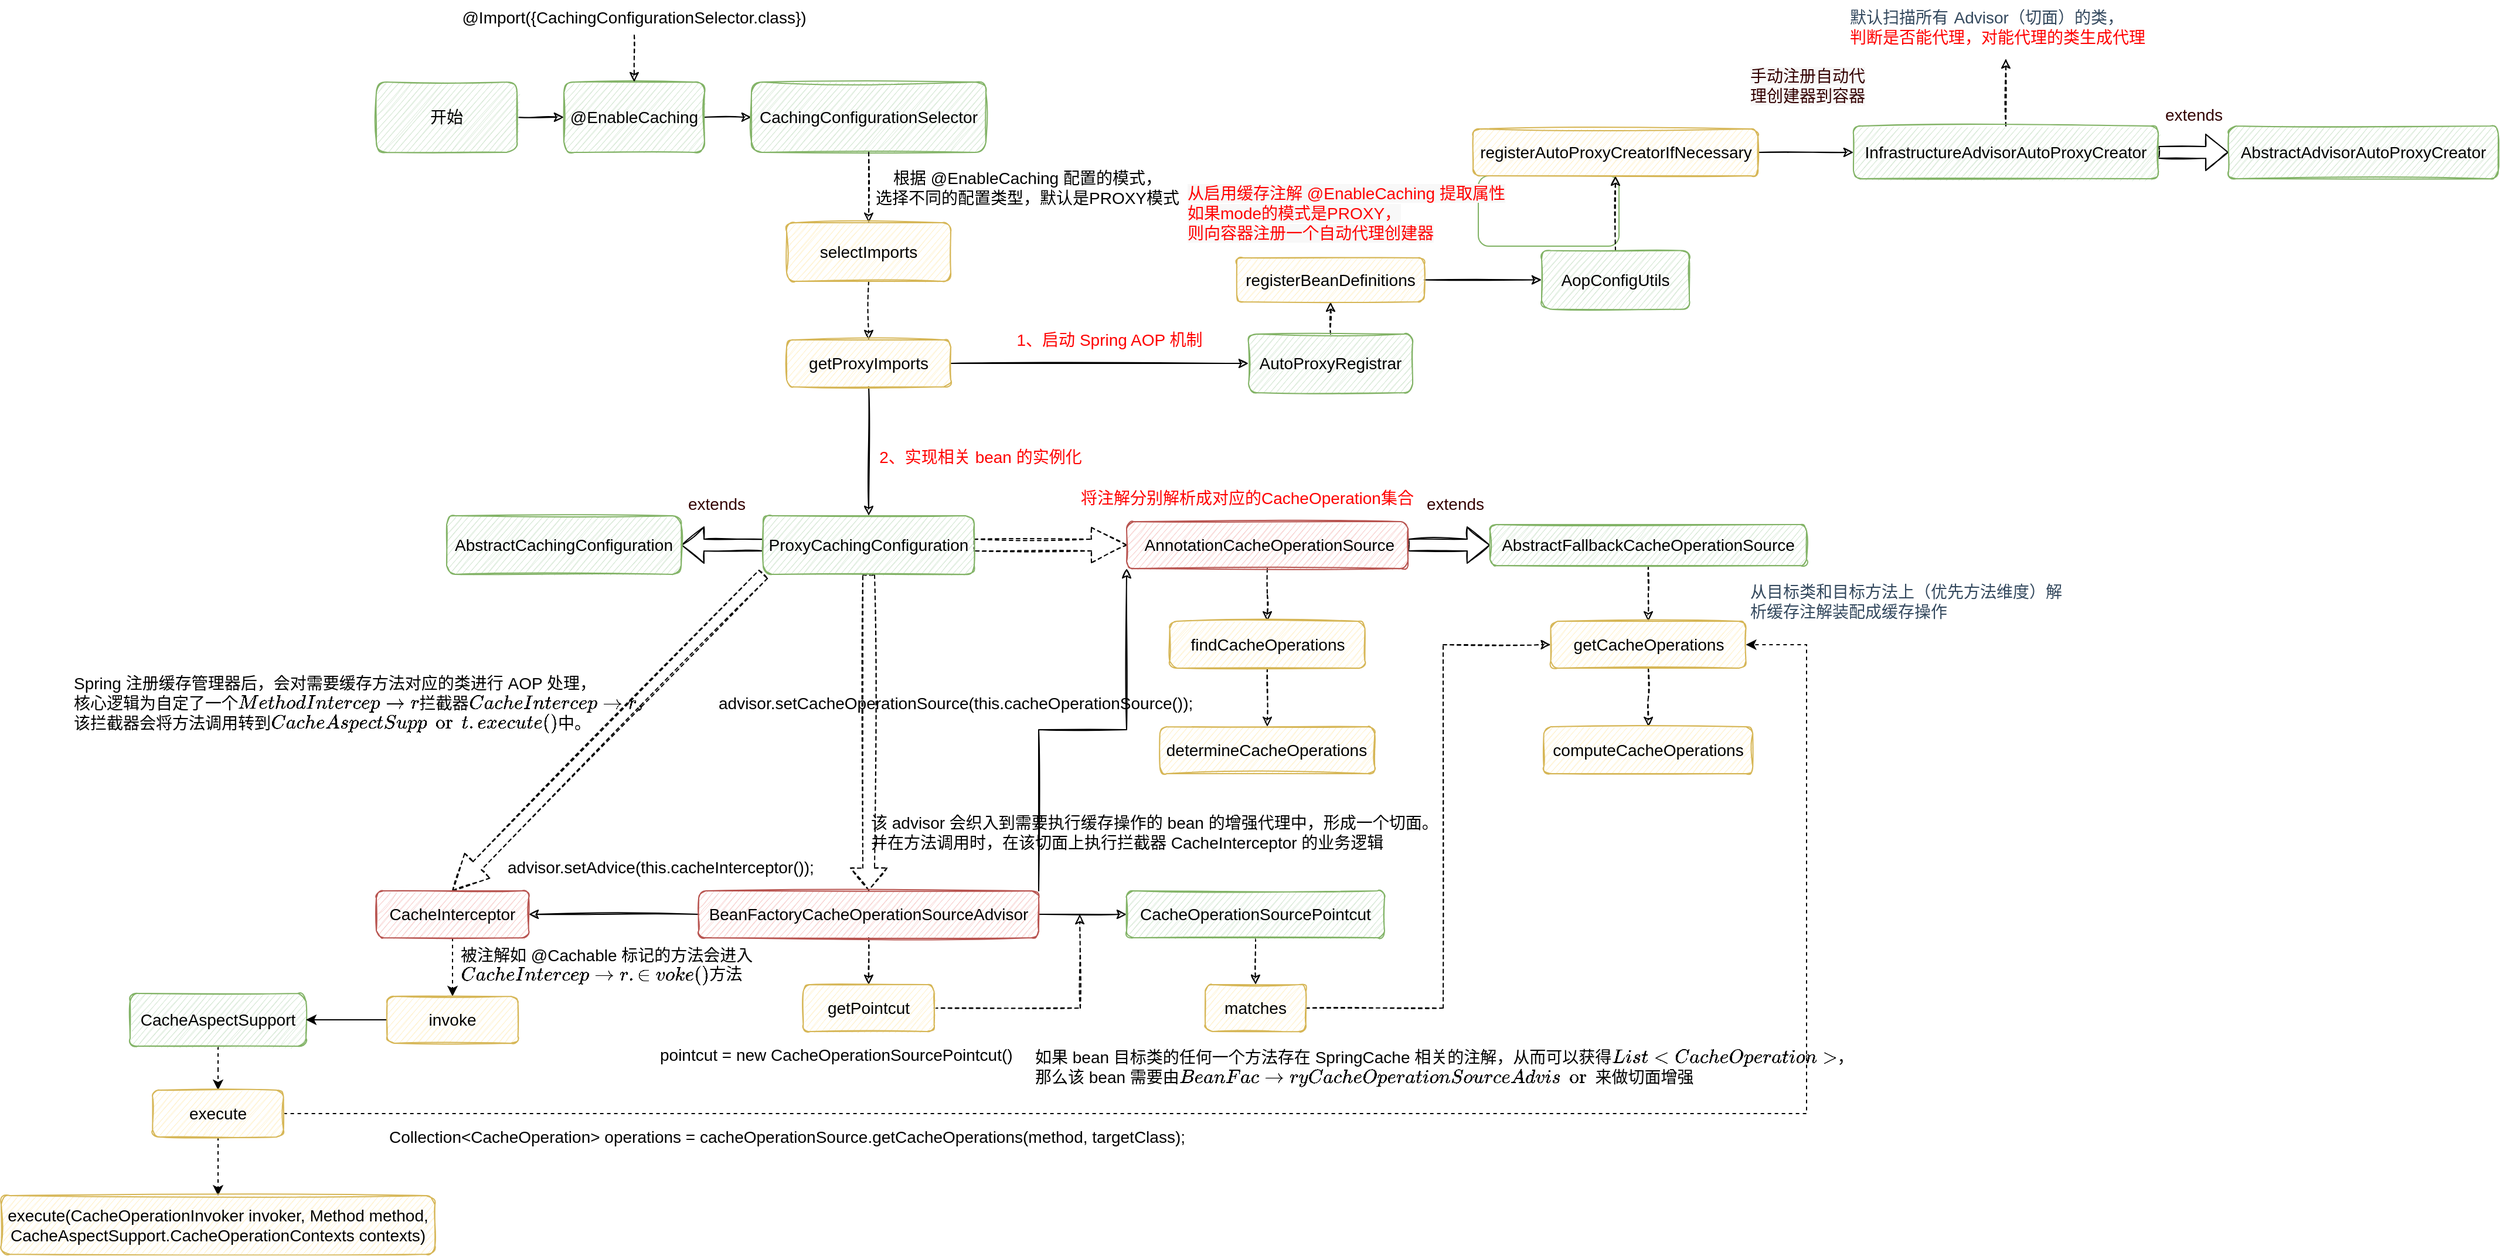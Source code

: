 <mxfile version="17.4.1" type="github">
  <diagram id="oZ7pe1yWG27_pTmirBZ8" name="第 1 页">
    <mxGraphModel dx="4149" dy="1358" grid="1" gridSize="10" guides="1" tooltips="1" connect="1" arrows="1" fold="1" page="1" pageScale="1" pageWidth="827" pageHeight="1169" math="0" shadow="0">
      <root>
        <mxCell id="0" />
        <mxCell id="1" parent="0" />
        <mxCell id="ctjncfaqJde0dMd96rV1-1" value="" style="rounded=1;whiteSpace=wrap;html=1;glass=0;fillColor=default;strokeColor=#82b366;shadow=0;" vertex="1" parent="1">
          <mxGeometry x="260" y="270" width="120" height="60" as="geometry" />
        </mxCell>
        <mxCell id="ctjncfaqJde0dMd96rV1-2" style="edgeStyle=orthogonalEdgeStyle;rounded=0;sketch=1;orthogonalLoop=1;jettySize=auto;html=1;exitX=1;exitY=0.5;exitDx=0;exitDy=0;entryX=0;entryY=0.5;entryDx=0;entryDy=0;fontSize=14;" edge="1" parent="1" source="ctjncfaqJde0dMd96rV1-3" target="ctjncfaqJde0dMd96rV1-4">
          <mxGeometry relative="1" as="geometry" />
        </mxCell>
        <mxCell id="ctjncfaqJde0dMd96rV1-3" value="&lt;font style=&quot;font-size: 14px&quot;&gt;@EnableCaching&lt;/font&gt;" style="rounded=1;whiteSpace=wrap;html=1;sketch=1;fillColor=#d5e8d4;strokeColor=#82b366;" vertex="1" parent="1">
          <mxGeometry x="-520" y="190" width="120" height="60" as="geometry" />
        </mxCell>
        <mxCell id="ctjncfaqJde0dMd96rV1-4" value="&lt;font style=&quot;font-size: 14px&quot;&gt;CachingConfigurationSelector&lt;/font&gt;" style="rounded=1;whiteSpace=wrap;html=1;sketch=1;fillColor=#d5e8d4;strokeColor=#82b366;" vertex="1" parent="1">
          <mxGeometry x="-360" y="190" width="200" height="60" as="geometry" />
        </mxCell>
        <mxCell id="ctjncfaqJde0dMd96rV1-5" style="edgeStyle=orthogonalEdgeStyle;rounded=0;sketch=1;orthogonalLoop=1;jettySize=auto;html=1;exitX=0.5;exitY=1;exitDx=0;exitDy=0;entryX=0.5;entryY=0;entryDx=0;entryDy=0;fontSize=14;dashed=1;" edge="1" parent="1" source="ctjncfaqJde0dMd96rV1-4" target="ctjncfaqJde0dMd96rV1-7">
          <mxGeometry relative="1" as="geometry" />
        </mxCell>
        <mxCell id="ctjncfaqJde0dMd96rV1-6" style="edgeStyle=orthogonalEdgeStyle;rounded=0;sketch=1;orthogonalLoop=1;jettySize=auto;html=1;exitX=0.5;exitY=1;exitDx=0;exitDy=0;entryX=0.5;entryY=0;entryDx=0;entryDy=0;dashed=1;fontSize=14;" edge="1" parent="1" source="ctjncfaqJde0dMd96rV1-7" target="ctjncfaqJde0dMd96rV1-13">
          <mxGeometry relative="1" as="geometry" />
        </mxCell>
        <mxCell id="ctjncfaqJde0dMd96rV1-7" value="&lt;font style=&quot;font-size: 14px&quot;&gt;selectImports&lt;/font&gt;" style="rounded=1;whiteSpace=wrap;html=1;sketch=1;fillColor=#fff2cc;strokeColor=#d6b656;" vertex="1" parent="1">
          <mxGeometry x="-330" y="310" width="140" height="50" as="geometry" />
        </mxCell>
        <mxCell id="ctjncfaqJde0dMd96rV1-8" value="根据 @EnableCaching 配置的模式，&lt;br&gt;选择不同的配置类型，默认是PROXY模式" style="text;html=1;align=center;verticalAlign=middle;resizable=0;points=[];autosize=1;strokeColor=none;fillColor=none;fontSize=14;" vertex="1" parent="1">
          <mxGeometry x="-260" y="260" width="270" height="40" as="geometry" />
        </mxCell>
        <mxCell id="ctjncfaqJde0dMd96rV1-9" style="edgeStyle=orthogonalEdgeStyle;rounded=0;sketch=1;orthogonalLoop=1;jettySize=auto;html=1;exitX=0.5;exitY=1;exitDx=0;exitDy=0;entryX=0.5;entryY=0;entryDx=0;entryDy=0;dashed=1;fontSize=14;" edge="1" parent="1" source="ctjncfaqJde0dMd96rV1-10" target="ctjncfaqJde0dMd96rV1-3">
          <mxGeometry relative="1" as="geometry" />
        </mxCell>
        <mxCell id="ctjncfaqJde0dMd96rV1-10" value="&lt;font style=&quot;font-size: 14px&quot;&gt;@Import({CachingConfigurationSelector.class})&lt;/font&gt;" style="text;html=1;strokeColor=none;fillColor=none;align=center;verticalAlign=middle;whiteSpace=wrap;rounded=0;sketch=1;fontSize=12;" vertex="1" parent="1">
          <mxGeometry x="-490" y="120" width="60" height="30" as="geometry" />
        </mxCell>
        <mxCell id="ctjncfaqJde0dMd96rV1-11" style="edgeStyle=orthogonalEdgeStyle;rounded=0;sketch=1;orthogonalLoop=1;jettySize=auto;html=1;exitX=1;exitY=0.5;exitDx=0;exitDy=0;entryX=0;entryY=0.5;entryDx=0;entryDy=0;fontSize=14;" edge="1" parent="1" source="ctjncfaqJde0dMd96rV1-13" target="ctjncfaqJde0dMd96rV1-15">
          <mxGeometry relative="1" as="geometry" />
        </mxCell>
        <mxCell id="ctjncfaqJde0dMd96rV1-12" style="edgeStyle=orthogonalEdgeStyle;rounded=0;sketch=1;orthogonalLoop=1;jettySize=auto;html=1;exitX=0.5;exitY=1;exitDx=0;exitDy=0;entryX=0.5;entryY=0;entryDx=0;entryDy=0;fontFamily=Helvetica;fontSize=14;fontColor=#FF0000;" edge="1" parent="1" source="ctjncfaqJde0dMd96rV1-13" target="ctjncfaqJde0dMd96rV1-34">
          <mxGeometry relative="1" as="geometry" />
        </mxCell>
        <mxCell id="ctjncfaqJde0dMd96rV1-13" value="&lt;font style=&quot;font-size: 14px&quot;&gt;getProxyImports&lt;/font&gt;" style="rounded=1;whiteSpace=wrap;html=1;sketch=1;fillColor=#fff2cc;strokeColor=#d6b656;" vertex="1" parent="1">
          <mxGeometry x="-330" y="410" width="140" height="40" as="geometry" />
        </mxCell>
        <mxCell id="ctjncfaqJde0dMd96rV1-14" style="edgeStyle=orthogonalEdgeStyle;rounded=0;sketch=1;orthogonalLoop=1;jettySize=auto;html=1;exitX=0.5;exitY=0;exitDx=0;exitDy=0;entryX=0.5;entryY=1;entryDx=0;entryDy=0;fontSize=14;dashed=1;" edge="1" parent="1" source="ctjncfaqJde0dMd96rV1-15" target="ctjncfaqJde0dMd96rV1-17">
          <mxGeometry relative="1" as="geometry" />
        </mxCell>
        <mxCell id="ctjncfaqJde0dMd96rV1-15" value="&lt;font style=&quot;font-size: 14px&quot;&gt;AutoProxyRegistrar&lt;/font&gt;" style="rounded=1;whiteSpace=wrap;html=1;sketch=1;fillColor=#d5e8d4;strokeColor=#82b366;" vertex="1" parent="1">
          <mxGeometry x="64" y="405" width="140" height="50" as="geometry" />
        </mxCell>
        <mxCell id="ctjncfaqJde0dMd96rV1-16" style="edgeStyle=orthogonalEdgeStyle;rounded=0;sketch=1;orthogonalLoop=1;jettySize=auto;html=1;exitX=1;exitY=0.5;exitDx=0;exitDy=0;fontFamily=Helvetica;fontSize=14;fontColor=#330000;" edge="1" parent="1" source="ctjncfaqJde0dMd96rV1-17" target="ctjncfaqJde0dMd96rV1-21">
          <mxGeometry relative="1" as="geometry" />
        </mxCell>
        <mxCell id="ctjncfaqJde0dMd96rV1-17" value="&lt;font style=&quot;font-size: 14px&quot;&gt;registerBeanDefinitions&lt;/font&gt;" style="rounded=1;whiteSpace=wrap;html=1;sketch=1;fillColor=#fff2cc;strokeColor=#d6b656;" vertex="1" parent="1">
          <mxGeometry x="54" y="340" width="160" height="37.5" as="geometry" />
        </mxCell>
        <mxCell id="ctjncfaqJde0dMd96rV1-18" value="" style="edgeStyle=orthogonalEdgeStyle;rounded=0;sketch=1;orthogonalLoop=1;jettySize=auto;html=1;fontSize=14;" edge="1" parent="1" source="ctjncfaqJde0dMd96rV1-19" target="ctjncfaqJde0dMd96rV1-3">
          <mxGeometry relative="1" as="geometry" />
        </mxCell>
        <mxCell id="ctjncfaqJde0dMd96rV1-19" value="&lt;span style=&quot;font-size: 14px&quot;&gt;开始&lt;/span&gt;" style="rounded=1;whiteSpace=wrap;html=1;sketch=1;fillColor=#d5e8d4;strokeColor=#82b366;" vertex="1" parent="1">
          <mxGeometry x="-680" y="190" width="120" height="60" as="geometry" />
        </mxCell>
        <mxCell id="ctjncfaqJde0dMd96rV1-20" style="edgeStyle=orthogonalEdgeStyle;rounded=0;sketch=1;orthogonalLoop=1;jettySize=auto;html=1;exitX=0.5;exitY=0;exitDx=0;exitDy=0;entryX=0.5;entryY=1;entryDx=0;entryDy=0;fontFamily=Helvetica;fontSize=14;fontColor=#330000;dashed=1;" edge="1" parent="1" source="ctjncfaqJde0dMd96rV1-21" target="ctjncfaqJde0dMd96rV1-24">
          <mxGeometry relative="1" as="geometry" />
        </mxCell>
        <mxCell id="ctjncfaqJde0dMd96rV1-21" value="&lt;font style=&quot;font-size: 14px&quot;&gt;AopConfigUtils&lt;/font&gt;" style="rounded=1;whiteSpace=wrap;html=1;sketch=1;fillColor=#d5e8d4;strokeColor=#82b366;" vertex="1" parent="1">
          <mxGeometry x="314" y="333.75" width="126" height="50" as="geometry" />
        </mxCell>
        <mxCell id="ctjncfaqJde0dMd96rV1-22" value="&lt;span style=&quot;text-indent: 0px ; background-color: rgb(248 , 248 , 248) ; display: inline ; float: none&quot;&gt;&lt;font color=&quot;#ff0000&quot;&gt;从启用缓存注解 @EnableCaching 提取属性&lt;br&gt;如果mode的模式是PROXY，&lt;br&gt;则向容器注册一个自动代理创建器&lt;/font&gt;&lt;/span&gt;" style="text;whiteSpace=wrap;html=1;fontSize=14;" vertex="1" parent="1">
          <mxGeometry x="10" y="270" width="280" height="50" as="geometry" />
        </mxCell>
        <mxCell id="ctjncfaqJde0dMd96rV1-23" style="edgeStyle=orthogonalEdgeStyle;rounded=0;sketch=1;orthogonalLoop=1;jettySize=auto;html=1;exitX=1;exitY=0.5;exitDx=0;exitDy=0;entryX=0;entryY=0.5;entryDx=0;entryDy=0;fontFamily=Helvetica;fontSize=14;fontColor=#330000;" edge="1" parent="1" source="ctjncfaqJde0dMd96rV1-24" target="ctjncfaqJde0dMd96rV1-27">
          <mxGeometry relative="1" as="geometry" />
        </mxCell>
        <mxCell id="ctjncfaqJde0dMd96rV1-24" value="&lt;font style=&quot;font-size: 14px&quot;&gt;registerAutoProxyCreatorIfNecessary&lt;/font&gt;" style="rounded=1;whiteSpace=wrap;html=1;sketch=1;fillColor=#fff2cc;strokeColor=#d6b656;" vertex="1" parent="1">
          <mxGeometry x="255.5" y="230" width="243" height="40" as="geometry" />
        </mxCell>
        <mxCell id="ctjncfaqJde0dMd96rV1-25" style="edgeStyle=orthogonalEdgeStyle;rounded=0;sketch=1;orthogonalLoop=1;jettySize=auto;html=1;exitX=0.5;exitY=0;exitDx=0;exitDy=0;entryX=0.5;entryY=1;entryDx=0;entryDy=0;fontFamily=Helvetica;fontSize=14;fontColor=#330000;dashed=1;" edge="1" parent="1" source="ctjncfaqJde0dMd96rV1-27" target="ctjncfaqJde0dMd96rV1-29">
          <mxGeometry relative="1" as="geometry" />
        </mxCell>
        <mxCell id="ctjncfaqJde0dMd96rV1-26" value="" style="edgeStyle=orthogonalEdgeStyle;rounded=0;sketch=1;orthogonalLoop=1;jettySize=auto;html=1;fontFamily=Helvetica;fontSize=14;fontColor=#FF0000;endArrow=classic;endFill=1;shape=flexArrow;" edge="1" parent="1" source="ctjncfaqJde0dMd96rV1-27" target="ctjncfaqJde0dMd96rV1-60">
          <mxGeometry relative="1" as="geometry" />
        </mxCell>
        <mxCell id="ctjncfaqJde0dMd96rV1-27" value="&lt;font style=&quot;font-size: 14px&quot;&gt;InfrastructureAdvisorAutoProxyCreator&lt;/font&gt;" style="rounded=1;whiteSpace=wrap;html=1;sketch=1;fillColor=#d5e8d4;strokeColor=#82b366;" vertex="1" parent="1">
          <mxGeometry x="580" y="227.5" width="260" height="45" as="geometry" />
        </mxCell>
        <mxCell id="ctjncfaqJde0dMd96rV1-28" value="&lt;font color=&quot;#330000&quot;&gt;&lt;span style=&quot;background-color: rgb(248 , 248 , 248)&quot;&gt;手动注册自动代理创建器到容器&lt;/span&gt;&lt;/font&gt;" style="text;whiteSpace=wrap;html=1;fontSize=14;" vertex="1" parent="1">
          <mxGeometry x="490" y="170" width="103" height="30" as="geometry" />
        </mxCell>
        <mxCell id="ctjncfaqJde0dMd96rV1-29" value="&lt;span style=&quot;font-style: normal ; font-weight: 400 ; letter-spacing: normal ; text-indent: 0px ; text-transform: none ; word-spacing: 0.9px ; background-color: rgb(255 , 255 , 255) ; display: inline ; float: none&quot;&gt;&lt;font style=&quot;font-size: 14px&quot;&gt;&lt;font color=&quot;#34495e&quot;&gt;默认扫描所有 Advisor（切面）的类，&lt;/font&gt;&lt;br&gt;&lt;font color=&quot;#ff0000&quot;&gt;判断是否能代理，对能代理的类生成代理&lt;/font&gt;&lt;/font&gt;&lt;/span&gt;" style="text;whiteSpace=wrap;html=1;fontSize=14;fontFamily=Helvetica;fontColor=#330000;" vertex="1" parent="1">
          <mxGeometry x="575" y="120" width="270" height="50" as="geometry" />
        </mxCell>
        <mxCell id="ctjncfaqJde0dMd96rV1-30" style="edgeStyle=orthogonalEdgeStyle;rounded=0;sketch=1;orthogonalLoop=1;jettySize=auto;html=1;exitX=0;exitY=0.5;exitDx=0;exitDy=0;entryX=1;entryY=0.5;entryDx=0;entryDy=0;fontFamily=Helvetica;fontSize=14;fontColor=#FF0000;shape=flexArrow;" edge="1" parent="1" source="ctjncfaqJde0dMd96rV1-34" target="ctjncfaqJde0dMd96rV1-35">
          <mxGeometry relative="1" as="geometry" />
        </mxCell>
        <mxCell id="ctjncfaqJde0dMd96rV1-31" style="edgeStyle=orthogonalEdgeStyle;rounded=0;sketch=1;orthogonalLoop=1;jettySize=auto;html=1;exitX=1;exitY=0.5;exitDx=0;exitDy=0;fontFamily=Helvetica;fontSize=14;fontColor=#FF0000;endArrow=classic;endFill=1;shape=arrow;dashed=1;" edge="1" parent="1" source="ctjncfaqJde0dMd96rV1-34" target="ctjncfaqJde0dMd96rV1-46">
          <mxGeometry relative="1" as="geometry" />
        </mxCell>
        <mxCell id="ctjncfaqJde0dMd96rV1-32" style="edgeStyle=orthogonalEdgeStyle;rounded=0;sketch=1;orthogonalLoop=1;jettySize=auto;html=1;exitX=0.5;exitY=1;exitDx=0;exitDy=0;entryX=0.5;entryY=0;entryDx=0;entryDy=0;fontFamily=Helvetica;fontSize=14;fontColor=#FF0000;endArrow=classic;endFill=1;shape=flexArrow;dashed=1;" edge="1" parent="1" source="ctjncfaqJde0dMd96rV1-34" target="ctjncfaqJde0dMd96rV1-43">
          <mxGeometry relative="1" as="geometry" />
        </mxCell>
        <mxCell id="ctjncfaqJde0dMd96rV1-33" style="edgeStyle=orthogonalEdgeStyle;rounded=0;sketch=1;orthogonalLoop=1;jettySize=auto;html=1;exitX=0;exitY=1;exitDx=0;exitDy=0;entryX=0.5;entryY=0;entryDx=0;entryDy=0;fontFamily=Helvetica;fontSize=14;fontColor=#FF0000;endArrow=classic;endFill=1;shape=arrow;dashed=1;" edge="1" parent="1" source="ctjncfaqJde0dMd96rV1-34" target="ctjncfaqJde0dMd96rV1-47">
          <mxGeometry relative="1" as="geometry" />
        </mxCell>
        <mxCell id="ctjncfaqJde0dMd96rV1-34" value="&lt;font style=&quot;font-size: 14px&quot;&gt;ProxyCachingConfiguration&lt;/font&gt;" style="rounded=1;whiteSpace=wrap;html=1;sketch=1;fillColor=#d5e8d4;strokeColor=#82b366;" vertex="1" parent="1">
          <mxGeometry x="-350" y="560" width="180" height="50" as="geometry" />
        </mxCell>
        <mxCell id="ctjncfaqJde0dMd96rV1-35" value="&lt;font style=&quot;font-size: 14px&quot;&gt;AbstractCachingConfiguration&lt;/font&gt;" style="rounded=1;whiteSpace=wrap;html=1;sketch=1;fillColor=#d5e8d4;strokeColor=#82b366;" vertex="1" parent="1">
          <mxGeometry x="-620" y="560" width="200" height="50" as="geometry" />
        </mxCell>
        <mxCell id="ctjncfaqJde0dMd96rV1-36" value="&lt;font color=&quot;#330000&quot;&gt;extends&lt;/font&gt;" style="text;html=1;align=center;verticalAlign=middle;resizable=0;points=[];autosize=1;strokeColor=none;fillColor=none;fontSize=14;fontFamily=Helvetica;fontColor=#FF0000;" vertex="1" parent="1">
          <mxGeometry x="-420" y="540" width="60" height="20" as="geometry" />
        </mxCell>
        <mxCell id="ctjncfaqJde0dMd96rV1-37" value="&lt;font color=&quot;#ff0000&quot;&gt;1、启动 Spring AOP 机制&lt;/font&gt;" style="text;html=1;align=center;verticalAlign=middle;resizable=0;points=[];autosize=1;strokeColor=none;fillColor=none;fontSize=14;" vertex="1" parent="1">
          <mxGeometry x="-140" y="400" width="170" height="20" as="geometry" />
        </mxCell>
        <mxCell id="ctjncfaqJde0dMd96rV1-38" value="&lt;font color=&quot;#ff0000&quot;&gt;2、实现相关 bean 的实例化&lt;/font&gt;" style="text;html=1;align=center;verticalAlign=middle;resizable=0;points=[];autosize=1;strokeColor=none;fillColor=none;fontSize=14;" vertex="1" parent="1">
          <mxGeometry x="-260" y="500" width="190" height="20" as="geometry" />
        </mxCell>
        <mxCell id="ctjncfaqJde0dMd96rV1-39" value="" style="edgeStyle=orthogonalEdgeStyle;rounded=0;sketch=1;orthogonalLoop=1;jettySize=auto;html=1;fontFamily=Helvetica;fontSize=14;fontColor=#FF0000;endArrow=classic;endFill=1;" edge="1" parent="1" source="ctjncfaqJde0dMd96rV1-43" target="ctjncfaqJde0dMd96rV1-63">
          <mxGeometry relative="1" as="geometry" />
        </mxCell>
        <mxCell id="ctjncfaqJde0dMd96rV1-40" value="" style="edgeStyle=orthogonalEdgeStyle;rounded=0;sketch=1;orthogonalLoop=1;jettySize=auto;html=1;fontFamily=Helvetica;fontSize=14;fontColor=#FF0000;endArrow=classic;endFill=1;dashed=1;" edge="1" parent="1" source="ctjncfaqJde0dMd96rV1-43" target="ctjncfaqJde0dMd96rV1-65">
          <mxGeometry relative="1" as="geometry" />
        </mxCell>
        <mxCell id="ctjncfaqJde0dMd96rV1-41" style="edgeStyle=orthogonalEdgeStyle;rounded=0;sketch=1;orthogonalLoop=1;jettySize=auto;html=1;exitX=1;exitY=0;exitDx=0;exitDy=0;entryX=0;entryY=1;entryDx=0;entryDy=0;fontFamily=Helvetica;fontSize=14;fontColor=#FF0000;endArrow=classic;endFill=1;" edge="1" parent="1" source="ctjncfaqJde0dMd96rV1-43" target="ctjncfaqJde0dMd96rV1-46">
          <mxGeometry relative="1" as="geometry" />
        </mxCell>
        <mxCell id="ctjncfaqJde0dMd96rV1-42" style="edgeStyle=orthogonalEdgeStyle;rounded=0;sketch=1;orthogonalLoop=1;jettySize=auto;html=1;exitX=0;exitY=0.5;exitDx=0;exitDy=0;entryX=1;entryY=0.5;entryDx=0;entryDy=0;fontFamily=Helvetica;fontSize=14;fontColor=#FF0000;endArrow=classic;endFill=1;" edge="1" parent="1" source="ctjncfaqJde0dMd96rV1-43" target="ctjncfaqJde0dMd96rV1-47">
          <mxGeometry relative="1" as="geometry" />
        </mxCell>
        <mxCell id="ctjncfaqJde0dMd96rV1-43" value="&lt;font style=&quot;font-size: 14px&quot;&gt;BeanFactoryCacheOperationSourceAdvisor&lt;/font&gt;" style="rounded=1;whiteSpace=wrap;html=1;sketch=1;fillColor=#f8cecc;strokeColor=#b85450;" vertex="1" parent="1">
          <mxGeometry x="-405" y="880" width="290" height="40" as="geometry" />
        </mxCell>
        <mxCell id="ctjncfaqJde0dMd96rV1-44" style="edgeStyle=orthogonalEdgeStyle;rounded=0;sketch=1;orthogonalLoop=1;jettySize=auto;html=1;exitX=1;exitY=0.5;exitDx=0;exitDy=0;entryX=0;entryY=0.5;entryDx=0;entryDy=0;fontFamily=Helvetica;fontSize=14;fontColor=#FF0000;endArrow=classic;endFill=1;shape=flexArrow;" edge="1" parent="1" source="ctjncfaqJde0dMd96rV1-46" target="ctjncfaqJde0dMd96rV1-49">
          <mxGeometry relative="1" as="geometry" />
        </mxCell>
        <mxCell id="ctjncfaqJde0dMd96rV1-45" value="" style="edgeStyle=orthogonalEdgeStyle;rounded=0;sketch=1;orthogonalLoop=1;jettySize=auto;html=1;dashed=1;fontFamily=Helvetica;fontSize=14;fontColor=#FF0000;endArrow=classic;endFill=1;" edge="1" parent="1" source="ctjncfaqJde0dMd96rV1-46" target="ctjncfaqJde0dMd96rV1-57">
          <mxGeometry relative="1" as="geometry" />
        </mxCell>
        <mxCell id="ctjncfaqJde0dMd96rV1-46" value="&lt;font style=&quot;font-size: 14px&quot;&gt;&amp;nbsp;AnnotationCacheOperationSource&lt;/font&gt;" style="rounded=1;whiteSpace=wrap;html=1;sketch=1;fillColor=#f8cecc;strokeColor=#b85450;" vertex="1" parent="1">
          <mxGeometry x="-40" y="565" width="240" height="40" as="geometry" />
        </mxCell>
        <mxCell id="ctjncfaqJde0dMd96rV1-76" value="" style="edgeStyle=orthogonalEdgeStyle;rounded=0;orthogonalLoop=1;jettySize=auto;html=1;dashed=1;" edge="1" parent="1" source="ctjncfaqJde0dMd96rV1-47" target="ctjncfaqJde0dMd96rV1-75">
          <mxGeometry relative="1" as="geometry" />
        </mxCell>
        <mxCell id="ctjncfaqJde0dMd96rV1-47" value="&lt;font style=&quot;font-size: 14px&quot;&gt;CacheInterceptor&lt;/font&gt;" style="rounded=1;whiteSpace=wrap;html=1;sketch=1;fillColor=#f8cecc;strokeColor=#b85450;" vertex="1" parent="1">
          <mxGeometry x="-680" y="880" width="130" height="40" as="geometry" />
        </mxCell>
        <mxCell id="ctjncfaqJde0dMd96rV1-48" value="" style="edgeStyle=orthogonalEdgeStyle;rounded=0;sketch=1;orthogonalLoop=1;jettySize=auto;html=1;fontFamily=Helvetica;fontSize=14;fontColor=#FF0000;endArrow=classic;endFill=1;dashed=1;" edge="1" parent="1" source="ctjncfaqJde0dMd96rV1-49" target="ctjncfaqJde0dMd96rV1-52">
          <mxGeometry relative="1" as="geometry" />
        </mxCell>
        <mxCell id="ctjncfaqJde0dMd96rV1-49" value="&lt;font style=&quot;font-size: 14px&quot;&gt;AbstractFallbackCacheOperationSource&lt;/font&gt;" style="rounded=1;whiteSpace=wrap;html=1;sketch=1;fillColor=#d5e8d4;strokeColor=#82b366;" vertex="1" parent="1">
          <mxGeometry x="270" y="567.5" width="270" height="35" as="geometry" />
        </mxCell>
        <mxCell id="ctjncfaqJde0dMd96rV1-50" value="&lt;font color=&quot;#330000&quot;&gt;extends&lt;/font&gt;" style="text;html=1;align=center;verticalAlign=middle;resizable=0;points=[];autosize=1;strokeColor=none;fillColor=none;fontSize=14;fontFamily=Helvetica;fontColor=#FF0000;" vertex="1" parent="1">
          <mxGeometry x="210" y="540" width="60" height="20" as="geometry" />
        </mxCell>
        <mxCell id="ctjncfaqJde0dMd96rV1-51" value="" style="edgeStyle=orthogonalEdgeStyle;rounded=0;sketch=1;orthogonalLoop=1;jettySize=auto;html=1;dashed=1;fontFamily=Helvetica;fontSize=14;fontColor=#FF0000;endArrow=classic;endFill=1;" edge="1" parent="1" source="ctjncfaqJde0dMd96rV1-52" target="ctjncfaqJde0dMd96rV1-53">
          <mxGeometry relative="1" as="geometry" />
        </mxCell>
        <mxCell id="ctjncfaqJde0dMd96rV1-52" value="&lt;font style=&quot;font-size: 14px&quot;&gt;getCacheOperations&lt;/font&gt;" style="rounded=1;whiteSpace=wrap;html=1;sketch=1;fillColor=#fff2cc;strokeColor=#d6b656;" vertex="1" parent="1">
          <mxGeometry x="321.75" y="650" width="166.5" height="40" as="geometry" />
        </mxCell>
        <mxCell id="ctjncfaqJde0dMd96rV1-53" value="&lt;font style=&quot;font-size: 14px&quot;&gt;computeCacheOperations&lt;/font&gt;" style="rounded=1;whiteSpace=wrap;html=1;sketch=1;fillColor=#fff2cc;strokeColor=#d6b656;" vertex="1" parent="1">
          <mxGeometry x="315.87" y="740" width="178.25" height="40" as="geometry" />
        </mxCell>
        <mxCell id="ctjncfaqJde0dMd96rV1-54" value="&lt;font color=&quot;#34495e&quot;&gt;&lt;span style=&quot;word-spacing: 0.9px&quot;&gt;从目标类和目标方法上（优先方法维度）解析缓存注解装配成缓存操作&lt;/span&gt;&lt;/font&gt;" style="text;whiteSpace=wrap;html=1;fontSize=14;fontFamily=Helvetica;fontColor=#330000;" vertex="1" parent="1">
          <mxGeometry x="490" y="610" width="270" height="50" as="geometry" />
        </mxCell>
        <mxCell id="ctjncfaqJde0dMd96rV1-55" value="&lt;font color=&quot;#ff0000&quot;&gt;&lt;span style=&quot;word-spacing: 0.9px&quot;&gt;将注解分别解析成对应的&lt;/span&gt;&lt;span style=&quot;word-spacing: 0.9px&quot;&gt;CacheOperation集合&lt;/span&gt;&lt;/font&gt;" style="text;whiteSpace=wrap;html=1;fontSize=14;fontFamily=Helvetica;fontColor=#330000;" vertex="1" parent="1">
          <mxGeometry x="-81" y="530" width="295" height="30" as="geometry" />
        </mxCell>
        <mxCell id="ctjncfaqJde0dMd96rV1-56" value="" style="edgeStyle=orthogonalEdgeStyle;rounded=0;sketch=1;orthogonalLoop=1;jettySize=auto;html=1;dashed=1;fontFamily=Helvetica;fontSize=14;fontColor=#FF0000;endArrow=classic;endFill=1;" edge="1" parent="1" source="ctjncfaqJde0dMd96rV1-57" target="ctjncfaqJde0dMd96rV1-58">
          <mxGeometry relative="1" as="geometry" />
        </mxCell>
        <mxCell id="ctjncfaqJde0dMd96rV1-57" value="&lt;font style=&quot;font-size: 14px&quot;&gt;findCacheOperations&lt;/font&gt;" style="rounded=1;whiteSpace=wrap;html=1;sketch=1;fillColor=#fff2cc;strokeColor=#d6b656;" vertex="1" parent="1">
          <mxGeometry x="-3.25" y="650" width="166.5" height="40" as="geometry" />
        </mxCell>
        <mxCell id="ctjncfaqJde0dMd96rV1-58" value="&lt;font style=&quot;font-size: 14px&quot;&gt;determineCacheOperations&lt;/font&gt;" style="rounded=1;whiteSpace=wrap;html=1;sketch=1;fillColor=#fff2cc;strokeColor=#d6b656;" vertex="1" parent="1">
          <mxGeometry x="-11.63" y="740" width="183.25" height="40" as="geometry" />
        </mxCell>
        <mxCell id="ctjncfaqJde0dMd96rV1-59" value="该 advisor 会织入到需要执行缓存操作的 bean 的增强代理中，形成一个切面。&lt;br&gt;并在方法调用时，在该切面上执行拦截器 CacheInterceptor 的业务逻辑" style="text;html=1;align=left;verticalAlign=middle;resizable=0;points=[];autosize=1;strokeColor=none;fillColor=none;fontSize=14;" vertex="1" parent="1">
          <mxGeometry x="-260" y="810" width="500" height="40" as="geometry" />
        </mxCell>
        <mxCell id="ctjncfaqJde0dMd96rV1-60" value="&lt;font style=&quot;font-size: 14px&quot;&gt;AbstractAdvisorAutoProxyCreator&lt;/font&gt;" style="rounded=1;whiteSpace=wrap;html=1;sketch=1;fillColor=#d5e8d4;strokeColor=#82b366;" vertex="1" parent="1">
          <mxGeometry x="900" y="227.5" width="230" height="45" as="geometry" />
        </mxCell>
        <mxCell id="ctjncfaqJde0dMd96rV1-61" value="&lt;font color=&quot;#330000&quot;&gt;extends&lt;/font&gt;" style="text;html=1;align=center;verticalAlign=middle;resizable=0;points=[];autosize=1;strokeColor=none;fillColor=none;fontSize=14;fontFamily=Helvetica;fontColor=#FF0000;" vertex="1" parent="1">
          <mxGeometry x="840" y="207.5" width="60" height="20" as="geometry" />
        </mxCell>
        <mxCell id="ctjncfaqJde0dMd96rV1-62" value="" style="edgeStyle=orthogonalEdgeStyle;rounded=0;sketch=1;orthogonalLoop=1;jettySize=auto;html=1;dashed=1;fontFamily=Helvetica;fontSize=14;fontColor=#FF0000;endArrow=classic;endFill=1;" edge="1" parent="1" source="ctjncfaqJde0dMd96rV1-63" target="ctjncfaqJde0dMd96rV1-68">
          <mxGeometry relative="1" as="geometry" />
        </mxCell>
        <mxCell id="ctjncfaqJde0dMd96rV1-63" value="&lt;font style=&quot;font-size: 14px&quot;&gt;CacheOperationSourcePointcut&lt;/font&gt;" style="rounded=1;whiteSpace=wrap;html=1;sketch=1;fillColor=#d5e8d4;strokeColor=#82b366;" vertex="1" parent="1">
          <mxGeometry x="-40" y="880" width="220" height="40" as="geometry" />
        </mxCell>
        <mxCell id="ctjncfaqJde0dMd96rV1-64" style="edgeStyle=orthogonalEdgeStyle;rounded=0;sketch=1;orthogonalLoop=1;jettySize=auto;html=1;exitX=1;exitY=0.5;exitDx=0;exitDy=0;dashed=1;fontFamily=Helvetica;fontSize=14;fontColor=#FF0000;endArrow=classic;endFill=1;" edge="1" parent="1" source="ctjncfaqJde0dMd96rV1-65">
          <mxGeometry relative="1" as="geometry">
            <mxPoint x="-80" y="900" as="targetPoint" />
          </mxGeometry>
        </mxCell>
        <mxCell id="ctjncfaqJde0dMd96rV1-65" value="&lt;font style=&quot;font-size: 14px&quot;&gt;getPointcut&lt;/font&gt;" style="rounded=1;whiteSpace=wrap;html=1;sketch=1;fillColor=#fff2cc;strokeColor=#d6b656;" vertex="1" parent="1">
          <mxGeometry x="-315.82" y="960" width="111.63" height="40" as="geometry" />
        </mxCell>
        <mxCell id="ctjncfaqJde0dMd96rV1-66" value="pointcut = new CacheOperationSourcePointcut()" style="text;html=1;align=left;verticalAlign=middle;resizable=0;points=[];autosize=1;strokeColor=none;fillColor=none;fontSize=14;" vertex="1" parent="1">
          <mxGeometry x="-440" y="1010" width="320" height="20" as="geometry" />
        </mxCell>
        <mxCell id="ctjncfaqJde0dMd96rV1-67" style="edgeStyle=orthogonalEdgeStyle;rounded=0;sketch=1;orthogonalLoop=1;jettySize=auto;html=1;exitX=1;exitY=0.5;exitDx=0;exitDy=0;entryX=0;entryY=0.5;entryDx=0;entryDy=0;dashed=1;fontFamily=Helvetica;fontSize=14;fontColor=#FF0000;endArrow=classic;endFill=1;" edge="1" parent="1" source="ctjncfaqJde0dMd96rV1-68" target="ctjncfaqJde0dMd96rV1-52">
          <mxGeometry relative="1" as="geometry">
            <Array as="points">
              <mxPoint x="230" y="980" />
              <mxPoint x="230" y="670" />
            </Array>
          </mxGeometry>
        </mxCell>
        <mxCell id="ctjncfaqJde0dMd96rV1-68" value="&lt;font style=&quot;font-size: 14px&quot;&gt;matches&lt;/font&gt;" style="rounded=1;whiteSpace=wrap;html=1;sketch=1;fillColor=#fff2cc;strokeColor=#d6b656;" vertex="1" parent="1">
          <mxGeometry x="27.09" y="960" width="85.82" height="40" as="geometry" />
        </mxCell>
        <mxCell id="ctjncfaqJde0dMd96rV1-69" value="如果 bean 目标类的任何一个方法存在 SpringCache 相关的注解，从而可以获得`List&amp;lt;CacheOperation&amp;gt;`，&lt;br&gt;那么该 bean 需要由`BeanFactoryCacheOperationSourceAdvisor`来做切面增强" style="text;html=1;align=left;verticalAlign=middle;resizable=0;points=[];autosize=1;strokeColor=none;fillColor=none;fontSize=14;" vertex="1" parent="1">
          <mxGeometry x="-120" y="1010" width="670" height="40" as="geometry" />
        </mxCell>
        <mxCell id="ctjncfaqJde0dMd96rV1-70" value="advisor.setCacheOperationSource(this.cacheOperationSource());" style="text;html=1;align=left;verticalAlign=middle;resizable=0;points=[];autosize=1;strokeColor=none;fillColor=none;fontSize=14;" vertex="1" parent="1">
          <mxGeometry x="-390" y="710" width="420" height="20" as="geometry" />
        </mxCell>
        <mxCell id="ctjncfaqJde0dMd96rV1-71" value="advisor.setAdvice(this.cacheInterceptor());" style="text;html=1;align=left;verticalAlign=middle;resizable=0;points=[];autosize=1;strokeColor=none;fillColor=none;fontSize=14;" vertex="1" parent="1">
          <mxGeometry x="-570" y="850" width="280" height="20" as="geometry" />
        </mxCell>
        <mxCell id="ctjncfaqJde0dMd96rV1-81" value="" style="edgeStyle=orthogonalEdgeStyle;rounded=0;orthogonalLoop=1;jettySize=auto;html=1;dashed=1;" edge="1" parent="1" source="ctjncfaqJde0dMd96rV1-72" target="ctjncfaqJde0dMd96rV1-78">
          <mxGeometry relative="1" as="geometry" />
        </mxCell>
        <mxCell id="ctjncfaqJde0dMd96rV1-72" value="&lt;font style=&quot;font-size: 14px&quot;&gt;CacheAspectSupport&lt;/font&gt;" style="rounded=1;whiteSpace=wrap;html=1;sketch=1;fillColor=#d5e8d4;strokeColor=#82b366;" vertex="1" parent="1">
          <mxGeometry x="-890" y="967.5" width="150" height="45" as="geometry" />
        </mxCell>
        <mxCell id="ctjncfaqJde0dMd96rV1-74" value="Spring 注册缓存管理器后，会对需要缓存方法对应的类进行 AOP 处理，&lt;br&gt;核心逻辑为自定了一个`MethodInterceptor`拦截器`CacheInterceptor`，&lt;br&gt;该拦截器会将方法调用转到`CacheAspectSupport.execute()`中。" style="text;html=1;align=left;verticalAlign=middle;resizable=0;points=[];autosize=1;strokeColor=none;fillColor=none;fontSize=14;" vertex="1" parent="1">
          <mxGeometry x="-940" y="690" width="460" height="60" as="geometry" />
        </mxCell>
        <mxCell id="ctjncfaqJde0dMd96rV1-80" value="" style="edgeStyle=orthogonalEdgeStyle;rounded=0;orthogonalLoop=1;jettySize=auto;html=1;" edge="1" parent="1" source="ctjncfaqJde0dMd96rV1-75" target="ctjncfaqJde0dMd96rV1-72">
          <mxGeometry relative="1" as="geometry" />
        </mxCell>
        <mxCell id="ctjncfaqJde0dMd96rV1-75" value="&lt;font style=&quot;font-size: 14px&quot;&gt;invoke&lt;/font&gt;" style="rounded=1;whiteSpace=wrap;html=1;sketch=1;fillColor=#fff2cc;strokeColor=#d6b656;" vertex="1" parent="1">
          <mxGeometry x="-670.82" y="970" width="111.63" height="40" as="geometry" />
        </mxCell>
        <mxCell id="ctjncfaqJde0dMd96rV1-77" value="被注解如 @Cachable 标记的方法会进入&lt;br&gt;`CacheInterceptor.invoke()`方法" style="text;html=1;align=left;verticalAlign=middle;resizable=0;points=[];autosize=1;strokeColor=none;fillColor=none;fontSize=14;" vertex="1" parent="1">
          <mxGeometry x="-610" y="922.5" width="260" height="40" as="geometry" />
        </mxCell>
        <mxCell id="ctjncfaqJde0dMd96rV1-82" style="edgeStyle=orthogonalEdgeStyle;rounded=0;orthogonalLoop=1;jettySize=auto;html=1;exitX=1;exitY=0.5;exitDx=0;exitDy=0;entryX=1;entryY=0.5;entryDx=0;entryDy=0;dashed=1;" edge="1" parent="1" source="ctjncfaqJde0dMd96rV1-78" target="ctjncfaqJde0dMd96rV1-52">
          <mxGeometry relative="1" as="geometry">
            <Array as="points">
              <mxPoint x="540" y="1070" />
              <mxPoint x="540" y="670" />
            </Array>
          </mxGeometry>
        </mxCell>
        <mxCell id="ctjncfaqJde0dMd96rV1-85" value="" style="edgeStyle=orthogonalEdgeStyle;rounded=0;orthogonalLoop=1;jettySize=auto;html=1;dashed=1;" edge="1" parent="1" source="ctjncfaqJde0dMd96rV1-78" target="ctjncfaqJde0dMd96rV1-84">
          <mxGeometry relative="1" as="geometry" />
        </mxCell>
        <mxCell id="ctjncfaqJde0dMd96rV1-78" value="&lt;font style=&quot;font-size: 14px&quot;&gt;execute&lt;/font&gt;" style="rounded=1;whiteSpace=wrap;html=1;sketch=1;fillColor=#fff2cc;strokeColor=#d6b656;" vertex="1" parent="1">
          <mxGeometry x="-870.82" y="1050" width="111.63" height="40" as="geometry" />
        </mxCell>
        <mxCell id="ctjncfaqJde0dMd96rV1-83" value="Collection&amp;lt;CacheOperation&amp;gt; operations = cacheOperationSource.getCacheOperations(method, targetClass);" style="text;html=1;align=left;verticalAlign=middle;resizable=0;points=[];autosize=1;strokeColor=none;fillColor=none;fontSize=14;" vertex="1" parent="1">
          <mxGeometry x="-670.82" y="1080" width="690" height="20" as="geometry" />
        </mxCell>
        <mxCell id="ctjncfaqJde0dMd96rV1-84" value="&lt;font style=&quot;font-size: 14px&quot;&gt;execute(CacheOperationInvoker invoker, Method method, CacheAspectSupport.CacheOperationContexts contexts)&lt;/font&gt;" style="rounded=1;whiteSpace=wrap;html=1;sketch=1;fillColor=#fff2cc;strokeColor=#d6b656;" vertex="1" parent="1">
          <mxGeometry x="-1000" y="1140" width="370" height="50" as="geometry" />
        </mxCell>
      </root>
    </mxGraphModel>
  </diagram>
</mxfile>
